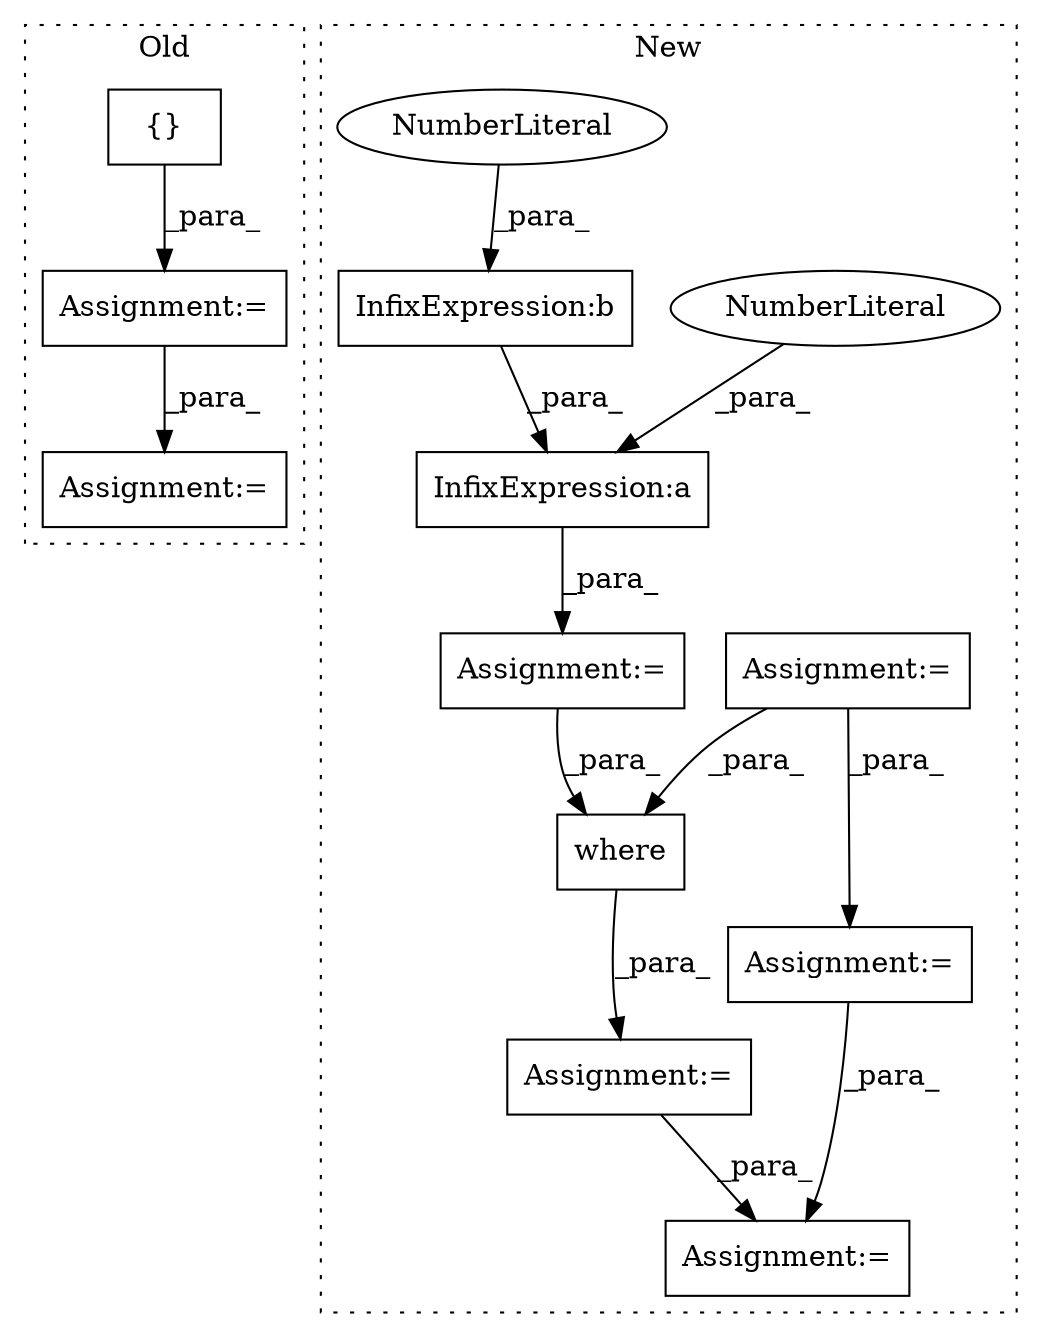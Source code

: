 digraph G {
subgraph cluster0 {
1 [label="{}" a="4" s="3895,3900" l="1,1" shape="box"];
4 [label="Assignment:=" a="7" s="3973" l="1" shape="box"];
5 [label="Assignment:=" a="7" s="3880" l="1" shape="box"];
label = "Old";
style="dotted";
}
subgraph cluster1 {
2 [label="where" a="32" s="4226,4251" l="6,1" shape="box"];
3 [label="Assignment:=" a="7" s="4272" l="1" shape="box"];
6 [label="Assignment:=" a="7" s="4116" l="2" shape="box"];
7 [label="Assignment:=" a="7" s="4199" l="1" shape="box"];
8 [label="Assignment:=" a="7" s="4130" l="1" shape="box"];
9 [label="InfixExpression:a" a="27" s="4135" l="3" shape="box"];
10 [label="NumberLiteral" a="34" s="4132" l="3" shape="ellipse"];
11 [label="InfixExpression:b" a="27" s="4142" l="3" shape="box"];
12 [label="NumberLiteral" a="34" s="4139" l="3" shape="ellipse"];
13 [label="Assignment:=" a="7" s="4225" l="1" shape="box"];
label = "New";
style="dotted";
}
1 -> 5 [label="_para_"];
2 -> 13 [label="_para_"];
5 -> 4 [label="_para_"];
6 -> 2 [label="_para_"];
6 -> 7 [label="_para_"];
7 -> 3 [label="_para_"];
8 -> 2 [label="_para_"];
9 -> 8 [label="_para_"];
10 -> 9 [label="_para_"];
11 -> 9 [label="_para_"];
12 -> 11 [label="_para_"];
13 -> 3 [label="_para_"];
}